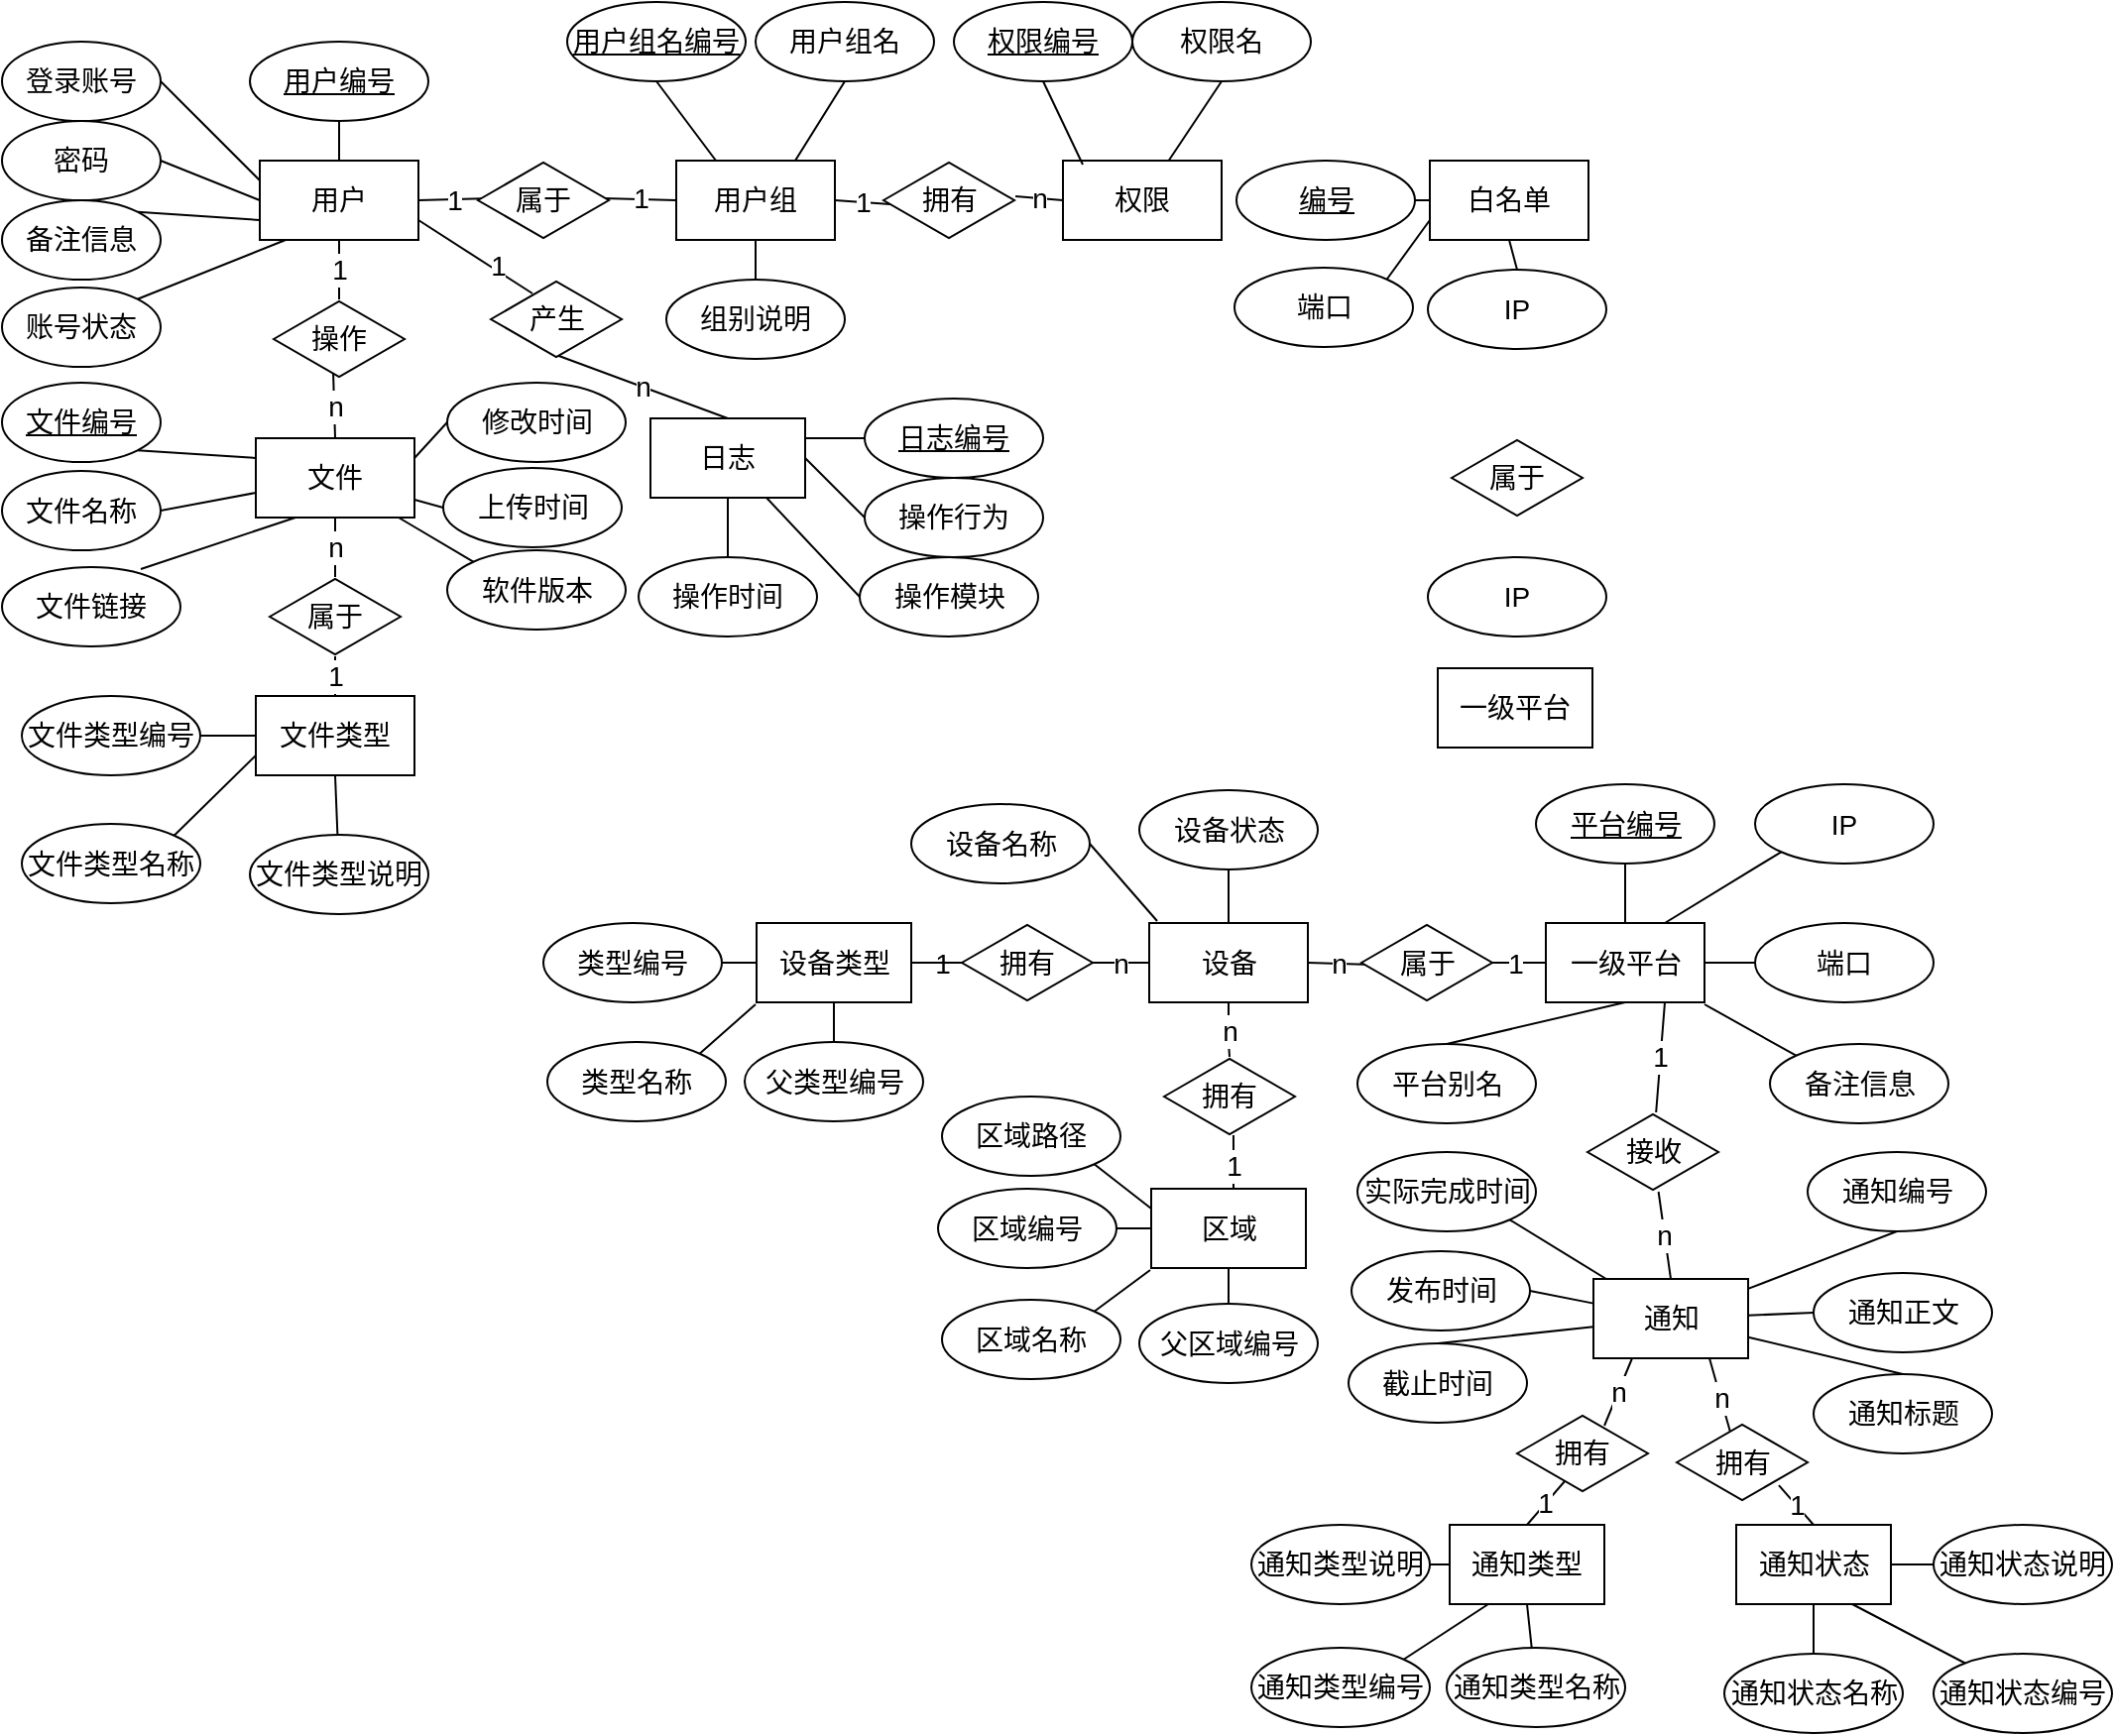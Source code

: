 <mxfile version="10.6.0" type="github"><diagram id="XDSzaD3aUFwX8V5tmFl8" name="ÃÂÃÂÃÂÃÂ§ÃÂÃÂÃÂÃÂ¬ÃÂÃÂÃÂÃÂ¬ 1 ÃÂÃÂÃÂÃÂ©ÃÂÃÂÃÂÃÂ¡ÃÂÃÂÃÂÃÂµ"><mxGraphModel dx="1007" dy="628" grid="1" gridSize="10" guides="1" tooltips="1" connect="1" arrows="1" fold="1" page="1" pageScale="1" pageWidth="850" pageHeight="1100" math="0" shadow="0"><root><mxCell id="0"/><mxCell id="1" parent="0"/><mxCell id="hP7_2OMjeMuY4MbhYQPh-15" value="1" style="edgeStyle=none;rounded=0;orthogonalLoop=1;jettySize=auto;html=1;exitX=1;exitY=0.5;exitDx=0;exitDy=0;entryX=0.106;entryY=0.475;entryDx=0;entryDy=0;entryPerimeter=0;endArrow=none;endFill=0;fontSize=14;" parent="1" source="hP7_2OMjeMuY4MbhYQPh-2" target="hP7_2OMjeMuY4MbhYQPh-14" edge="1"><mxGeometry relative="1" as="geometry"/></mxCell><mxCell id="hP7_2OMjeMuY4MbhYQPh-82" value="1" style="edgeStyle=none;rounded=0;orthogonalLoop=1;jettySize=auto;html=1;exitX=0.5;exitY=1;exitDx=0;exitDy=0;endArrow=none;endFill=0;fontSize=14;" parent="1" source="hP7_2OMjeMuY4MbhYQPh-2" target="hP7_2OMjeMuY4MbhYQPh-79" edge="1"><mxGeometry relative="1" as="geometry"/></mxCell><mxCell id="hP7_2OMjeMuY4MbhYQPh-106" style="edgeStyle=none;rounded=0;orthogonalLoop=1;jettySize=auto;html=1;exitX=1;exitY=0.75;exitDx=0;exitDy=0;entryX=0.318;entryY=0.175;entryDx=0;entryDy=0;entryPerimeter=0;endArrow=none;endFill=0;fontSize=14;" parent="1" source="hP7_2OMjeMuY4MbhYQPh-2" target="hP7_2OMjeMuY4MbhYQPh-91" edge="1"><mxGeometry relative="1" as="geometry"/></mxCell><mxCell id="hP7_2OMjeMuY4MbhYQPh-108" value="1" style="text;html=1;resizable=0;points=[];align=center;verticalAlign=middle;labelBackgroundColor=#ffffff;fontSize=14;" parent="hP7_2OMjeMuY4MbhYQPh-106" vertex="1" connectable="0"><mxGeometry x="0.349" y="2" relative="1" as="geometry"><mxPoint as="offset"/></mxGeometry></mxCell><mxCell id="hP7_2OMjeMuY4MbhYQPh-2" value="用户" style="rounded=0;whiteSpace=wrap;html=1;fontSize=14;" parent="1" vertex="1"><mxGeometry x="150" y="210" width="80" height="40" as="geometry"/></mxCell><mxCell id="hP7_2OMjeMuY4MbhYQPh-6" style="rounded=0;orthogonalLoop=1;jettySize=auto;html=1;exitX=1;exitY=0.5;exitDx=0;exitDy=0;entryX=0;entryY=0.25;entryDx=0;entryDy=0;fontSize=14;endArrow=none;endFill=0;" parent="1" source="hP7_2OMjeMuY4MbhYQPh-3" target="hP7_2OMjeMuY4MbhYQPh-2" edge="1"><mxGeometry relative="1" as="geometry"/></mxCell><mxCell id="hP7_2OMjeMuY4MbhYQPh-3" value="登录账号" style="ellipse;whiteSpace=wrap;html=1;fontSize=14;" parent="1" vertex="1"><mxGeometry x="20" y="150" width="80" height="40" as="geometry"/></mxCell><mxCell id="hP7_2OMjeMuY4MbhYQPh-10" style="edgeStyle=none;rounded=0;orthogonalLoop=1;jettySize=auto;html=1;exitX=1;exitY=0.5;exitDx=0;exitDy=0;entryX=0;entryY=0.5;entryDx=0;entryDy=0;endArrow=none;endFill=0;fontSize=14;" parent="1" source="hP7_2OMjeMuY4MbhYQPh-4" target="hP7_2OMjeMuY4MbhYQPh-2" edge="1"><mxGeometry relative="1" as="geometry"/></mxCell><mxCell id="hP7_2OMjeMuY4MbhYQPh-4" value="密码" style="ellipse;whiteSpace=wrap;html=1;fontSize=14;" parent="1" vertex="1"><mxGeometry x="20" y="190" width="80" height="40" as="geometry"/></mxCell><mxCell id="Vd0oP05xQVPYgFfmYe3G-22" style="edgeStyle=none;rounded=0;orthogonalLoop=1;jettySize=auto;html=1;exitX=1;exitY=0;exitDx=0;exitDy=0;entryX=0;entryY=0.75;entryDx=0;entryDy=0;endArrow=none;endFill=0;fontSize=14;" parent="1" source="hP7_2OMjeMuY4MbhYQPh-5" target="hP7_2OMjeMuY4MbhYQPh-2" edge="1"><mxGeometry relative="1" as="geometry"/></mxCell><mxCell id="hP7_2OMjeMuY4MbhYQPh-5" value="备注信息" style="ellipse;whiteSpace=wrap;html=1;fontSize=14;" parent="1" vertex="1"><mxGeometry x="20" y="230" width="80" height="40" as="geometry"/></mxCell><mxCell id="hP7_2OMjeMuY4MbhYQPh-17" value="1" style="edgeStyle=none;rounded=0;orthogonalLoop=1;jettySize=auto;html=1;exitX=0;exitY=0.5;exitDx=0;exitDy=0;entryX=0.955;entryY=0.475;entryDx=0;entryDy=0;entryPerimeter=0;endArrow=none;endFill=0;fontSize=14;" parent="1" source="hP7_2OMjeMuY4MbhYQPh-11" target="hP7_2OMjeMuY4MbhYQPh-14" edge="1"><mxGeometry relative="1" as="geometry"/></mxCell><mxCell id="hP7_2OMjeMuY4MbhYQPh-31" value="1" style="edgeStyle=none;rounded=0;orthogonalLoop=1;jettySize=auto;html=1;exitX=1;exitY=0.5;exitDx=0;exitDy=0;entryX=0.053;entryY=0.55;entryDx=0;entryDy=0;entryPerimeter=0;endArrow=none;endFill=0;fontSize=14;" parent="1" source="hP7_2OMjeMuY4MbhYQPh-11" target="hP7_2OMjeMuY4MbhYQPh-28" edge="1"><mxGeometry relative="1" as="geometry"/></mxCell><mxCell id="hP7_2OMjeMuY4MbhYQPh-11" value="用户组" style="rounded=0;whiteSpace=wrap;html=1;fontSize=14;" parent="1" vertex="1"><mxGeometry x="360" y="210" width="80" height="40" as="geometry"/></mxCell><mxCell id="hP7_2OMjeMuY4MbhYQPh-14" value="属于" style="html=1;whiteSpace=wrap;aspect=fixed;shape=isoRectangle;fontSize=14;" parent="1" vertex="1"><mxGeometry x="260" y="210" width="66" height="40" as="geometry"/></mxCell><mxCell id="hP7_2OMjeMuY4MbhYQPh-21" style="edgeStyle=none;rounded=0;orthogonalLoop=1;jettySize=auto;html=1;exitX=0.5;exitY=1;exitDx=0;exitDy=0;entryX=0.25;entryY=0;entryDx=0;entryDy=0;endArrow=none;endFill=0;fontSize=14;" parent="1" source="hP7_2OMjeMuY4MbhYQPh-18" target="hP7_2OMjeMuY4MbhYQPh-11" edge="1"><mxGeometry relative="1" as="geometry"/></mxCell><mxCell id="hP7_2OMjeMuY4MbhYQPh-18" value="&lt;u style=&quot;font-size: 14px;&quot;&gt;用户组名编号&lt;/u&gt;" style="ellipse;whiteSpace=wrap;html=1;fontSize=14;" parent="1" vertex="1"><mxGeometry x="305" y="130" width="90" height="40" as="geometry"/></mxCell><mxCell id="hP7_2OMjeMuY4MbhYQPh-22" style="edgeStyle=none;rounded=0;orthogonalLoop=1;jettySize=auto;html=1;exitX=0.5;exitY=1;exitDx=0;exitDy=0;entryX=0.75;entryY=0;entryDx=0;entryDy=0;endArrow=none;endFill=0;fontSize=14;" parent="1" source="hP7_2OMjeMuY4MbhYQPh-20" target="hP7_2OMjeMuY4MbhYQPh-11" edge="1"><mxGeometry relative="1" as="geometry"/></mxCell><mxCell id="hP7_2OMjeMuY4MbhYQPh-20" value="用户组名" style="ellipse;whiteSpace=wrap;html=1;fontSize=14;" parent="1" vertex="1"><mxGeometry x="400" y="130" width="90" height="40" as="geometry"/></mxCell><mxCell id="hP7_2OMjeMuY4MbhYQPh-34" value="n" style="edgeStyle=none;rounded=0;orthogonalLoop=1;jettySize=auto;html=1;exitX=0;exitY=0.5;exitDx=0;exitDy=0;entryX=1.008;entryY=0.45;entryDx=0;entryDy=0;entryPerimeter=0;endArrow=none;endFill=0;fontSize=14;" parent="1" source="hP7_2OMjeMuY4MbhYQPh-23" target="hP7_2OMjeMuY4MbhYQPh-28" edge="1"><mxGeometry relative="1" as="geometry"/></mxCell><mxCell id="hP7_2OMjeMuY4MbhYQPh-23" value="权限" style="rounded=0;whiteSpace=wrap;html=1;fontSize=14;" parent="1" vertex="1"><mxGeometry x="555" y="210" width="80" height="40" as="geometry"/></mxCell><mxCell id="hP7_2OMjeMuY4MbhYQPh-26" style="edgeStyle=none;rounded=0;orthogonalLoop=1;jettySize=auto;html=1;exitX=0.5;exitY=1;exitDx=0;exitDy=0;entryX=0.125;entryY=0.05;entryDx=0;entryDy=0;entryPerimeter=0;endArrow=none;endFill=0;fontSize=14;" parent="1" source="hP7_2OMjeMuY4MbhYQPh-24" target="hP7_2OMjeMuY4MbhYQPh-23" edge="1"><mxGeometry relative="1" as="geometry"/></mxCell><mxCell id="hP7_2OMjeMuY4MbhYQPh-24" value="&lt;u style=&quot;font-size: 14px;&quot;&gt;权限编号&lt;/u&gt;" style="ellipse;whiteSpace=wrap;html=1;fontSize=14;" parent="1" vertex="1"><mxGeometry x="500" y="130" width="90" height="40" as="geometry"/></mxCell><mxCell id="hP7_2OMjeMuY4MbhYQPh-27" style="edgeStyle=none;rounded=0;orthogonalLoop=1;jettySize=auto;html=1;exitX=0.5;exitY=1;exitDx=0;exitDy=0;endArrow=none;endFill=0;fontSize=14;" parent="1" source="hP7_2OMjeMuY4MbhYQPh-25" target="hP7_2OMjeMuY4MbhYQPh-23" edge="1"><mxGeometry relative="1" as="geometry"/></mxCell><mxCell id="hP7_2OMjeMuY4MbhYQPh-25" value="权限名" style="ellipse;whiteSpace=wrap;html=1;fontSize=14;" parent="1" vertex="1"><mxGeometry x="590" y="130" width="90" height="40" as="geometry"/></mxCell><mxCell id="hP7_2OMjeMuY4MbhYQPh-28" value="拥有" style="html=1;whiteSpace=wrap;aspect=fixed;shape=isoRectangle;fontSize=14;" parent="1" vertex="1"><mxGeometry x="464.5" y="210" width="66" height="40" as="geometry"/></mxCell><mxCell id="hP7_2OMjeMuY4MbhYQPh-51" value="n" style="edgeStyle=none;rounded=0;orthogonalLoop=1;jettySize=auto;html=1;exitX=1;exitY=0.5;exitDx=0;exitDy=0;entryX=0.083;entryY=0.525;entryDx=0;entryDy=0;entryPerimeter=0;endArrow=none;endFill=0;fontSize=14;" parent="1" source="hP7_2OMjeMuY4MbhYQPh-35" target="hP7_2OMjeMuY4MbhYQPh-46" edge="1"><mxGeometry relative="1" as="geometry"/></mxCell><mxCell id="Vd0oP05xQVPYgFfmYe3G-6" value="n" style="edgeStyle=orthogonalEdgeStyle;rounded=0;orthogonalLoop=1;jettySize=auto;html=1;exitX=0.5;exitY=1;exitDx=0;exitDy=0;endArrow=none;endFill=0;fontSize=14;" parent="1" source="hP7_2OMjeMuY4MbhYQPh-35" target="Vd0oP05xQVPYgFfmYe3G-3" edge="1"><mxGeometry relative="1" as="geometry"/></mxCell><mxCell id="U-jlq5YdiMdFHVOGbuQI-16" value="n" style="edgeStyle=none;rounded=0;orthogonalLoop=1;jettySize=auto;html=1;exitX=0;exitY=0.5;exitDx=0;exitDy=0;entryX=0.985;entryY=0.5;entryDx=0;entryDy=0;entryPerimeter=0;endArrow=none;endFill=0;fontSize=14;" parent="1" source="hP7_2OMjeMuY4MbhYQPh-35" target="U-jlq5YdiMdFHVOGbuQI-12" edge="1"><mxGeometry relative="1" as="geometry"/></mxCell><mxCell id="hP7_2OMjeMuY4MbhYQPh-35" value="设备" style="rounded=0;whiteSpace=wrap;html=1;fontSize=14;" parent="1" vertex="1"><mxGeometry x="598.5" y="594.5" width="80" height="40" as="geometry"/></mxCell><mxCell id="hP7_2OMjeMuY4MbhYQPh-50" value="1" style="edgeStyle=none;rounded=0;orthogonalLoop=1;jettySize=auto;html=1;exitX=0;exitY=0.5;exitDx=0;exitDy=0;entryX=0.917;entryY=0.5;entryDx=0;entryDy=0;entryPerimeter=0;endArrow=none;endFill=0;fontSize=14;" parent="1" source="hP7_2OMjeMuY4MbhYQPh-36" target="hP7_2OMjeMuY4MbhYQPh-46" edge="1"><mxGeometry relative="1" as="geometry"/></mxCell><mxCell id="kAeRaZRxg1hSXWvqj-4N-22" value="1" style="edgeStyle=none;rounded=0;orthogonalLoop=1;jettySize=auto;html=1;exitX=0.75;exitY=1;exitDx=0;exitDy=0;endArrow=none;endFill=0;fontSize=14;" edge="1" parent="1" source="hP7_2OMjeMuY4MbhYQPh-36" target="kAeRaZRxg1hSXWvqj-4N-21"><mxGeometry relative="1" as="geometry"/></mxCell><mxCell id="hP7_2OMjeMuY4MbhYQPh-36" value="一级平台" style="rounded=0;whiteSpace=wrap;html=1;fontSize=14;" parent="1" vertex="1"><mxGeometry x="798.5" y="594.5" width="80" height="40" as="geometry"/></mxCell><mxCell id="hP7_2OMjeMuY4MbhYQPh-43" style="edgeStyle=none;rounded=0;orthogonalLoop=1;jettySize=auto;html=1;exitX=1;exitY=0.5;exitDx=0;exitDy=0;entryX=0.05;entryY=-0.025;entryDx=0;entryDy=0;entryPerimeter=0;endArrow=none;endFill=0;fontSize=14;" parent="1" source="hP7_2OMjeMuY4MbhYQPh-37" target="hP7_2OMjeMuY4MbhYQPh-35" edge="1"><mxGeometry relative="1" as="geometry"/></mxCell><mxCell id="hP7_2OMjeMuY4MbhYQPh-37" value="设备名称" style="ellipse;whiteSpace=wrap;html=1;fontSize=14;" parent="1" vertex="1"><mxGeometry x="478.5" y="534.5" width="90" height="40" as="geometry"/></mxCell><mxCell id="hP7_2OMjeMuY4MbhYQPh-46" value="属于" style="html=1;whiteSpace=wrap;aspect=fixed;shape=isoRectangle;fontSize=14;" parent="1" vertex="1"><mxGeometry x="705.5" y="594.5" width="66" height="40" as="geometry"/></mxCell><mxCell id="hP7_2OMjeMuY4MbhYQPh-48" value="一级平台" style="rounded=0;whiteSpace=wrap;html=1;fontSize=14;" parent="1" vertex="1"><mxGeometry x="744" y="466" width="78" height="40" as="geometry"/></mxCell><mxCell id="hP7_2OMjeMuY4MbhYQPh-60" style="edgeStyle=none;rounded=0;orthogonalLoop=1;jettySize=auto;html=1;exitX=0.5;exitY=1;exitDx=0;exitDy=0;endArrow=none;endFill=0;fontSize=14;" parent="1" source="hP7_2OMjeMuY4MbhYQPh-52" target="hP7_2OMjeMuY4MbhYQPh-36" edge="1"><mxGeometry relative="1" as="geometry"/></mxCell><mxCell id="hP7_2OMjeMuY4MbhYQPh-52" value="&lt;u style=&quot;font-size: 14px;&quot;&gt;平台编号&lt;/u&gt;" style="ellipse;whiteSpace=wrap;html=1;fontSize=14;" parent="1" vertex="1"><mxGeometry x="793.5" y="524.5" width="90" height="40" as="geometry"/></mxCell><mxCell id="hP7_2OMjeMuY4MbhYQPh-57" style="edgeStyle=none;rounded=0;orthogonalLoop=1;jettySize=auto;html=1;exitX=0.5;exitY=1;exitDx=0;exitDy=0;entryX=0.5;entryY=0;entryDx=0;entryDy=0;endArrow=none;endFill=0;fontSize=14;" parent="1" source="hP7_2OMjeMuY4MbhYQPh-53" target="hP7_2OMjeMuY4MbhYQPh-35" edge="1"><mxGeometry relative="1" as="geometry"/></mxCell><mxCell id="hP7_2OMjeMuY4MbhYQPh-53" value="设备状态" style="ellipse;whiteSpace=wrap;html=1;fontSize=14;" parent="1" vertex="1"><mxGeometry x="593.5" y="527.5" width="90" height="40" as="geometry"/></mxCell><mxCell id="hP7_2OMjeMuY4MbhYQPh-61" style="edgeStyle=none;rounded=0;orthogonalLoop=1;jettySize=auto;html=1;exitX=0;exitY=1;exitDx=0;exitDy=0;entryX=0.75;entryY=0;entryDx=0;entryDy=0;endArrow=none;endFill=0;fontSize=14;" parent="1" source="hP7_2OMjeMuY4MbhYQPh-58" target="hP7_2OMjeMuY4MbhYQPh-36" edge="1"><mxGeometry relative="1" as="geometry"/></mxCell><mxCell id="hP7_2OMjeMuY4MbhYQPh-58" value="IP" style="ellipse;whiteSpace=wrap;html=1;fontSize=14;" parent="1" vertex="1"><mxGeometry x="904" y="524.5" width="90" height="40" as="geometry"/></mxCell><mxCell id="hP7_2OMjeMuY4MbhYQPh-62" style="edgeStyle=none;rounded=0;orthogonalLoop=1;jettySize=auto;html=1;exitX=0;exitY=0.5;exitDx=0;exitDy=0;endArrow=none;endFill=0;fontSize=14;" parent="1" source="hP7_2OMjeMuY4MbhYQPh-59" target="hP7_2OMjeMuY4MbhYQPh-36" edge="1"><mxGeometry relative="1" as="geometry"/></mxCell><mxCell id="hP7_2OMjeMuY4MbhYQPh-59" value="端口" style="ellipse;whiteSpace=wrap;html=1;fontSize=14;" parent="1" vertex="1"><mxGeometry x="904" y="594.5" width="90" height="40" as="geometry"/></mxCell><mxCell id="Vd0oP05xQVPYgFfmYe3G-41" style="edgeStyle=none;rounded=0;orthogonalLoop=1;jettySize=auto;html=1;exitX=0;exitY=0.5;exitDx=0;exitDy=0;entryX=1;entryY=0.5;entryDx=0;entryDy=0;endArrow=none;endFill=0;fontSize=14;" parent="1" source="hP7_2OMjeMuY4MbhYQPh-64" target="Vd0oP05xQVPYgFfmYe3G-36" edge="1"><mxGeometry relative="1" as="geometry"/></mxCell><mxCell id="Vd0oP05xQVPYgFfmYe3G-42" style="edgeStyle=none;rounded=0;orthogonalLoop=1;jettySize=auto;html=1;exitX=0;exitY=0.75;exitDx=0;exitDy=0;entryX=1;entryY=0;entryDx=0;entryDy=0;endArrow=none;endFill=0;fontSize=14;" parent="1" source="hP7_2OMjeMuY4MbhYQPh-64" target="hP7_2OMjeMuY4MbhYQPh-68" edge="1"><mxGeometry relative="1" as="geometry"/></mxCell><mxCell id="Vd0oP05xQVPYgFfmYe3G-43" style="edgeStyle=none;rounded=0;orthogonalLoop=1;jettySize=auto;html=1;exitX=0.5;exitY=1;exitDx=0;exitDy=0;entryX=0.5;entryY=0;entryDx=0;entryDy=0;endArrow=none;endFill=0;fontSize=14;" parent="1" source="hP7_2OMjeMuY4MbhYQPh-64" target="hP7_2OMjeMuY4MbhYQPh-67" edge="1"><mxGeometry relative="1" as="geometry"/></mxCell><mxCell id="hP7_2OMjeMuY4MbhYQPh-64" value="白名单" style="rounded=0;whiteSpace=wrap;html=1;fontSize=14;" parent="1" vertex="1"><mxGeometry x="740" y="210" width="80" height="40" as="geometry"/></mxCell><mxCell id="hP7_2OMjeMuY4MbhYQPh-67" value="IP" style="ellipse;whiteSpace=wrap;html=1;fontSize=14;" parent="1" vertex="1"><mxGeometry x="739" y="265" width="90" height="40" as="geometry"/></mxCell><mxCell id="hP7_2OMjeMuY4MbhYQPh-68" value="端口" style="ellipse;whiteSpace=wrap;html=1;fontSize=14;" parent="1" vertex="1"><mxGeometry x="641.5" y="264" width="90" height="40" as="geometry"/></mxCell><mxCell id="hP7_2OMjeMuY4MbhYQPh-83" value="n" style="edgeStyle=none;rounded=0;orthogonalLoop=1;jettySize=auto;html=1;exitX=0.5;exitY=0;exitDx=0;exitDy=0;entryX=0.455;entryY=0.925;entryDx=0;entryDy=0;entryPerimeter=0;endArrow=none;endFill=0;fontSize=14;" parent="1" source="hP7_2OMjeMuY4MbhYQPh-72" target="hP7_2OMjeMuY4MbhYQPh-79" edge="1"><mxGeometry relative="1" as="geometry"/></mxCell><mxCell id="kAeRaZRxg1hSXWvqj-4N-12" value="n" style="edgeStyle=none;rounded=0;orthogonalLoop=1;jettySize=auto;html=1;exitX=0.5;exitY=1;exitDx=0;exitDy=0;endArrow=none;endFill=0;fontSize=14;" edge="1" parent="1" source="hP7_2OMjeMuY4MbhYQPh-72" target="kAeRaZRxg1hSXWvqj-4N-3"><mxGeometry relative="1" as="geometry"/></mxCell><mxCell id="hP7_2OMjeMuY4MbhYQPh-72" value="文件" style="rounded=0;whiteSpace=wrap;html=1;fontSize=14;" parent="1" vertex="1"><mxGeometry x="148" y="350" width="80" height="40" as="geometry"/></mxCell><mxCell id="hP7_2OMjeMuY4MbhYQPh-73" value="IP" style="ellipse;whiteSpace=wrap;html=1;fontSize=14;" parent="1" vertex="1"><mxGeometry x="739" y="410" width="90" height="40" as="geometry"/></mxCell><mxCell id="hP7_2OMjeMuY4MbhYQPh-85" style="edgeStyle=none;rounded=0;orthogonalLoop=1;jettySize=auto;html=1;exitX=1;exitY=0.5;exitDx=0;exitDy=0;endArrow=none;endFill=0;fontSize=14;" parent="1" source="hP7_2OMjeMuY4MbhYQPh-74" target="hP7_2OMjeMuY4MbhYQPh-72" edge="1"><mxGeometry relative="1" as="geometry"/></mxCell><mxCell id="hP7_2OMjeMuY4MbhYQPh-74" value="文件名称" style="ellipse;whiteSpace=wrap;html=1;fontSize=14;" parent="1" vertex="1"><mxGeometry x="20" y="366.5" width="80" height="40" as="geometry"/></mxCell><mxCell id="hP7_2OMjeMuY4MbhYQPh-86" style="edgeStyle=none;rounded=0;orthogonalLoop=1;jettySize=auto;html=1;exitX=1;exitY=0;exitDx=0;exitDy=0;entryX=0.25;entryY=1;entryDx=0;entryDy=0;endArrow=none;endFill=0;fontSize=14;" parent="1" target="hP7_2OMjeMuY4MbhYQPh-72" edge="1"><mxGeometry relative="1" as="geometry"><mxPoint x="90" y="416" as="sourcePoint"/></mxGeometry></mxCell><mxCell id="hP7_2OMjeMuY4MbhYQPh-78" value="属于" style="html=1;whiteSpace=wrap;aspect=fixed;shape=isoRectangle;fontSize=14;" parent="1" vertex="1"><mxGeometry x="751" y="350" width="66" height="40" as="geometry"/></mxCell><mxCell id="hP7_2OMjeMuY4MbhYQPh-79" value="操作" style="html=1;whiteSpace=wrap;aspect=fixed;shape=isoRectangle;fontSize=14;" parent="1" vertex="1"><mxGeometry x="157" y="280" width="66" height="40" as="geometry"/></mxCell><mxCell id="hP7_2OMjeMuY4MbhYQPh-99" style="edgeStyle=none;rounded=0;orthogonalLoop=1;jettySize=auto;html=1;exitX=0.5;exitY=1;exitDx=0;exitDy=0;endArrow=none;endFill=0;fontSize=14;" parent="1" source="hP7_2OMjeMuY4MbhYQPh-89" target="hP7_2OMjeMuY4MbhYQPh-90" edge="1"><mxGeometry relative="1" as="geometry"/></mxCell><mxCell id="hP7_2OMjeMuY4MbhYQPh-107" value="n" style="edgeStyle=none;rounded=0;orthogonalLoop=1;jettySize=auto;html=1;exitX=0.5;exitY=0;exitDx=0;exitDy=0;entryX=0.5;entryY=0.95;entryDx=0;entryDy=0;entryPerimeter=0;endArrow=none;endFill=0;fontSize=14;" parent="1" source="hP7_2OMjeMuY4MbhYQPh-89" target="hP7_2OMjeMuY4MbhYQPh-91" edge="1"><mxGeometry relative="1" as="geometry"/></mxCell><mxCell id="hP7_2OMjeMuY4MbhYQPh-89" value="日志" style="rounded=0;whiteSpace=wrap;html=1;fontSize=14;" parent="1" vertex="1"><mxGeometry x="347" y="340" width="78" height="40" as="geometry"/></mxCell><mxCell id="hP7_2OMjeMuY4MbhYQPh-90" value="操作时间" style="ellipse;whiteSpace=wrap;html=1;fontSize=14;" parent="1" vertex="1"><mxGeometry x="341" y="410" width="90" height="40" as="geometry"/></mxCell><mxCell id="hP7_2OMjeMuY4MbhYQPh-91" value="产生" style="html=1;whiteSpace=wrap;aspect=fixed;shape=isoRectangle;fontSize=14;" parent="1" vertex="1"><mxGeometry x="266.5" y="270" width="66" height="40" as="geometry"/></mxCell><mxCell id="Vd0oP05xQVPYgFfmYe3G-33" style="edgeStyle=none;rounded=0;orthogonalLoop=1;jettySize=auto;html=1;exitX=0;exitY=0.5;exitDx=0;exitDy=0;entryX=0.75;entryY=1;entryDx=0;entryDy=0;endArrow=none;endFill=0;fontSize=14;" parent="1" source="hP7_2OMjeMuY4MbhYQPh-97" target="hP7_2OMjeMuY4MbhYQPh-89" edge="1"><mxGeometry relative="1" as="geometry"/></mxCell><mxCell id="hP7_2OMjeMuY4MbhYQPh-97" value="操作模块" style="ellipse;whiteSpace=wrap;html=1;fontSize=14;" parent="1" vertex="1"><mxGeometry x="452.5" y="410" width="90" height="40" as="geometry"/></mxCell><mxCell id="hP7_2OMjeMuY4MbhYQPh-103" style="edgeStyle=none;rounded=0;orthogonalLoop=1;jettySize=auto;html=1;exitX=0;exitY=0.5;exitDx=0;exitDy=0;entryX=1;entryY=0.25;entryDx=0;entryDy=0;endArrow=none;endFill=0;fontSize=14;" parent="1" source="hP7_2OMjeMuY4MbhYQPh-98" target="hP7_2OMjeMuY4MbhYQPh-89" edge="1"><mxGeometry relative="1" as="geometry"/></mxCell><mxCell id="hP7_2OMjeMuY4MbhYQPh-98" value="&lt;u style=&quot;font-size: 14px;&quot;&gt;日志编号&lt;/u&gt;" style="ellipse;whiteSpace=wrap;html=1;fontSize=14;" parent="1" vertex="1"><mxGeometry x="455" y="330" width="90" height="40" as="geometry"/></mxCell><mxCell id="kAeRaZRxg1hSXWvqj-4N-45" style="edgeStyle=none;rounded=0;orthogonalLoop=1;jettySize=auto;html=1;exitX=0;exitY=0.5;exitDx=0;exitDy=0;endArrow=none;endFill=0;fontSize=14;" edge="1" parent="1" source="hP7_2OMjeMuY4MbhYQPh-112" target="hP7_2OMjeMuY4MbhYQPh-72"><mxGeometry relative="1" as="geometry"/></mxCell><mxCell id="hP7_2OMjeMuY4MbhYQPh-112" value="上传时间" style="ellipse;whiteSpace=wrap;html=1;fontSize=14;" parent="1" vertex="1"><mxGeometry x="242.5" y="365" width="90" height="40" as="geometry"/></mxCell><mxCell id="hP7_2OMjeMuY4MbhYQPh-115" style="edgeStyle=none;rounded=0;orthogonalLoop=1;jettySize=auto;html=1;exitX=0;exitY=0.5;exitDx=0;exitDy=0;entryX=1;entryY=0.25;entryDx=0;entryDy=0;endArrow=none;endFill=0;fontSize=14;" parent="1" source="hP7_2OMjeMuY4MbhYQPh-114" target="hP7_2OMjeMuY4MbhYQPh-72" edge="1"><mxGeometry relative="1" as="geometry"/></mxCell><mxCell id="hP7_2OMjeMuY4MbhYQPh-114" value="修改时间" style="ellipse;whiteSpace=wrap;html=1;fontSize=14;" parent="1" vertex="1"><mxGeometry x="244.5" y="322" width="90" height="40" as="geometry"/></mxCell><mxCell id="Vd0oP05xQVPYgFfmYe3G-7" value="1" style="edgeStyle=orthogonalEdgeStyle;rounded=0;orthogonalLoop=1;jettySize=auto;html=1;exitX=0.5;exitY=0;exitDx=0;exitDy=0;entryX=0.53;entryY=0.988;entryDx=0;entryDy=0;entryPerimeter=0;endArrow=none;endFill=0;fontSize=14;" parent="1" source="Vd0oP05xQVPYgFfmYe3G-2" target="Vd0oP05xQVPYgFfmYe3G-3" edge="1"><mxGeometry relative="1" as="geometry"/></mxCell><mxCell id="Vd0oP05xQVPYgFfmYe3G-2" value="区域" style="rounded=0;whiteSpace=wrap;html=1;fontSize=14;" parent="1" vertex="1"><mxGeometry x="599.5" y="728.5" width="78" height="40" as="geometry"/></mxCell><mxCell id="Vd0oP05xQVPYgFfmYe3G-3" value="拥有" style="html=1;whiteSpace=wrap;aspect=fixed;shape=isoRectangle;fontSize=14;" parent="1" vertex="1"><mxGeometry x="606" y="662" width="66" height="40" as="geometry"/></mxCell><mxCell id="Vd0oP05xQVPYgFfmYe3G-12" style="rounded=0;orthogonalLoop=1;jettySize=auto;html=1;exitX=1;exitY=0.5;exitDx=0;exitDy=0;endArrow=none;endFill=0;fontSize=14;" parent="1" source="Vd0oP05xQVPYgFfmYe3G-8" target="Vd0oP05xQVPYgFfmYe3G-2" edge="1"><mxGeometry relative="1" as="geometry"/></mxCell><mxCell id="Vd0oP05xQVPYgFfmYe3G-8" value="区域编号" style="ellipse;whiteSpace=wrap;html=1;fontSize=14;" parent="1" vertex="1"><mxGeometry x="492" y="728.5" width="90" height="40" as="geometry"/></mxCell><mxCell id="Vd0oP05xQVPYgFfmYe3G-15" style="edgeStyle=none;rounded=0;orthogonalLoop=1;jettySize=auto;html=1;exitX=1;exitY=0;exitDx=0;exitDy=0;endArrow=none;endFill=0;fontSize=14;" parent="1" source="Vd0oP05xQVPYgFfmYe3G-9" edge="1"><mxGeometry relative="1" as="geometry"><mxPoint x="599" y="769.5" as="targetPoint"/></mxGeometry></mxCell><mxCell id="Vd0oP05xQVPYgFfmYe3G-9" value="区域名称" style="ellipse;whiteSpace=wrap;html=1;fontSize=14;" parent="1" vertex="1"><mxGeometry x="494" y="784.5" width="90" height="40" as="geometry"/></mxCell><mxCell id="Vd0oP05xQVPYgFfmYe3G-16" style="edgeStyle=none;rounded=0;orthogonalLoop=1;jettySize=auto;html=1;exitX=0.5;exitY=0;exitDx=0;exitDy=0;entryX=0.5;entryY=1;entryDx=0;entryDy=0;endArrow=none;endFill=0;fontSize=14;" parent="1" source="Vd0oP05xQVPYgFfmYe3G-10" target="Vd0oP05xQVPYgFfmYe3G-2" edge="1"><mxGeometry relative="1" as="geometry"/></mxCell><mxCell id="Vd0oP05xQVPYgFfmYe3G-10" value="父区域编号" style="ellipse;whiteSpace=wrap;html=1;fontSize=14;" parent="1" vertex="1"><mxGeometry x="593.5" y="786.5" width="90" height="40" as="geometry"/></mxCell><mxCell id="kAeRaZRxg1hSXWvqj-4N-20" style="edgeStyle=none;rounded=0;orthogonalLoop=1;jettySize=auto;html=1;exitX=1;exitY=1;exitDx=0;exitDy=0;entryX=0;entryY=0.25;entryDx=0;entryDy=0;endArrow=none;endFill=0;fontSize=14;" edge="1" parent="1" source="Vd0oP05xQVPYgFfmYe3G-11" target="Vd0oP05xQVPYgFfmYe3G-2"><mxGeometry relative="1" as="geometry"/></mxCell><mxCell id="Vd0oP05xQVPYgFfmYe3G-11" value="区域路径" style="ellipse;whiteSpace=wrap;html=1;fontSize=14;" parent="1" vertex="1"><mxGeometry x="494" y="682" width="90" height="40" as="geometry"/></mxCell><mxCell id="Vd0oP05xQVPYgFfmYe3G-21" style="edgeStyle=none;rounded=0;orthogonalLoop=1;jettySize=auto;html=1;exitX=1;exitY=0;exitDx=0;exitDy=0;entryX=0.163;entryY=1;entryDx=0;entryDy=0;entryPerimeter=0;endArrow=none;endFill=0;fontSize=14;" parent="1" source="Vd0oP05xQVPYgFfmYe3G-18" target="hP7_2OMjeMuY4MbhYQPh-2" edge="1"><mxGeometry relative="1" as="geometry"/></mxCell><mxCell id="Vd0oP05xQVPYgFfmYe3G-18" value="账号状态" style="ellipse;whiteSpace=wrap;html=1;fontSize=14;" parent="1" vertex="1"><mxGeometry x="20" y="274" width="80" height="40" as="geometry"/></mxCell><mxCell id="Vd0oP05xQVPYgFfmYe3G-24" style="edgeStyle=none;rounded=0;orthogonalLoop=1;jettySize=auto;html=1;exitX=0.5;exitY=1;exitDx=0;exitDy=0;entryX=0.5;entryY=0;entryDx=0;entryDy=0;endArrow=none;endFill=0;fontSize=14;" parent="1" source="Vd0oP05xQVPYgFfmYe3G-23" target="hP7_2OMjeMuY4MbhYQPh-2" edge="1"><mxGeometry relative="1" as="geometry"/></mxCell><mxCell id="Vd0oP05xQVPYgFfmYe3G-23" value="&lt;u style=&quot;font-size: 14px;&quot;&gt;用户编号&lt;/u&gt;" style="ellipse;whiteSpace=wrap;html=1;fontSize=14;" parent="1" vertex="1"><mxGeometry x="145" y="150" width="90" height="40" as="geometry"/></mxCell><mxCell id="Vd0oP05xQVPYgFfmYe3G-31" style="edgeStyle=none;rounded=0;orthogonalLoop=1;jettySize=auto;html=1;exitX=1;exitY=1;exitDx=0;exitDy=0;entryX=0;entryY=0.25;entryDx=0;entryDy=0;endArrow=none;endFill=0;fontSize=14;" parent="1" source="Vd0oP05xQVPYgFfmYe3G-30" target="hP7_2OMjeMuY4MbhYQPh-72" edge="1"><mxGeometry relative="1" as="geometry"/></mxCell><mxCell id="Vd0oP05xQVPYgFfmYe3G-30" value="&lt;u style=&quot;font-size: 14px;&quot;&gt;文件编号&lt;/u&gt;" style="ellipse;whiteSpace=wrap;html=1;fontSize=14;" parent="1" vertex="1"><mxGeometry x="20" y="322" width="80" height="40" as="geometry"/></mxCell><mxCell id="Vd0oP05xQVPYgFfmYe3G-34" style="edgeStyle=none;rounded=0;orthogonalLoop=1;jettySize=auto;html=1;exitX=0;exitY=0.5;exitDx=0;exitDy=0;entryX=1;entryY=0.5;entryDx=0;entryDy=0;endArrow=none;endFill=0;fontSize=14;" parent="1" source="Vd0oP05xQVPYgFfmYe3G-32" target="hP7_2OMjeMuY4MbhYQPh-89" edge="1"><mxGeometry relative="1" as="geometry"/></mxCell><mxCell id="Vd0oP05xQVPYgFfmYe3G-32" value="操作行为" style="ellipse;whiteSpace=wrap;html=1;fontSize=14;" parent="1" vertex="1"><mxGeometry x="455" y="370" width="90" height="40" as="geometry"/></mxCell><mxCell id="Vd0oP05xQVPYgFfmYe3G-36" value="&lt;u style=&quot;font-size: 14px;&quot;&gt;编号&lt;/u&gt;" style="ellipse;whiteSpace=wrap;html=1;fontSize=14;" parent="1" vertex="1"><mxGeometry x="642.5" y="210" width="90" height="40" as="geometry"/></mxCell><mxCell id="Vd0oP05xQVPYgFfmYe3G-45" style="edgeStyle=none;rounded=0;orthogonalLoop=1;jettySize=auto;html=1;exitX=0.5;exitY=0;exitDx=0;exitDy=0;entryX=0.5;entryY=1;entryDx=0;entryDy=0;endArrow=none;endFill=0;fontSize=14;" parent="1" source="Vd0oP05xQVPYgFfmYe3G-44" target="hP7_2OMjeMuY4MbhYQPh-36" edge="1"><mxGeometry relative="1" as="geometry"/></mxCell><mxCell id="Vd0oP05xQVPYgFfmYe3G-44" value="平台别名" style="ellipse;whiteSpace=wrap;html=1;fontSize=14;" parent="1" vertex="1"><mxGeometry x="703.5" y="655.5" width="90" height="40" as="geometry"/></mxCell><mxCell id="x4wSekgPbSL-Pgzjq6-B-8" style="edgeStyle=none;rounded=0;orthogonalLoop=1;jettySize=auto;html=1;exitX=0.5;exitY=0;exitDx=0;exitDy=0;entryX=0.5;entryY=1;entryDx=0;entryDy=0;endArrow=none;endFill=0;fontSize=14;" parent="1" source="x4wSekgPbSL-Pgzjq6-B-2" target="hP7_2OMjeMuY4MbhYQPh-11" edge="1"><mxGeometry relative="1" as="geometry"/></mxCell><mxCell id="x4wSekgPbSL-Pgzjq6-B-2" value="组别说明" style="ellipse;whiteSpace=wrap;html=1;fontSize=14;" parent="1" vertex="1"><mxGeometry x="355" y="270" width="90" height="40" as="geometry"/></mxCell><mxCell id="U-jlq5YdiMdFHVOGbuQI-17" value="1" style="edgeStyle=none;rounded=0;orthogonalLoop=1;jettySize=auto;html=1;exitX=1;exitY=0.5;exitDx=0;exitDy=0;entryX=0.076;entryY=0.5;entryDx=0;entryDy=0;entryPerimeter=0;endArrow=none;endFill=0;fontSize=14;" parent="1" source="U-jlq5YdiMdFHVOGbuQI-3" target="U-jlq5YdiMdFHVOGbuQI-12" edge="1"><mxGeometry relative="1" as="geometry"/></mxCell><mxCell id="U-jlq5YdiMdFHVOGbuQI-3" value="设备类型" style="rounded=0;whiteSpace=wrap;html=1;fontSize=14;" parent="1" vertex="1"><mxGeometry x="400.5" y="594.5" width="78" height="40" as="geometry"/></mxCell><mxCell id="U-jlq5YdiMdFHVOGbuQI-4" style="rounded=0;orthogonalLoop=1;jettySize=auto;html=1;exitX=1;exitY=0.5;exitDx=0;exitDy=0;endArrow=none;endFill=0;fontSize=14;" parent="1" source="U-jlq5YdiMdFHVOGbuQI-5" target="U-jlq5YdiMdFHVOGbuQI-3" edge="1"><mxGeometry relative="1" as="geometry"/></mxCell><mxCell id="U-jlq5YdiMdFHVOGbuQI-5" value="类型编号" style="ellipse;whiteSpace=wrap;html=1;fontSize=14;" parent="1" vertex="1"><mxGeometry x="293" y="594.5" width="90" height="40" as="geometry"/></mxCell><mxCell id="U-jlq5YdiMdFHVOGbuQI-6" style="edgeStyle=none;rounded=0;orthogonalLoop=1;jettySize=auto;html=1;exitX=1;exitY=0;exitDx=0;exitDy=0;endArrow=none;endFill=0;fontSize=14;" parent="1" source="U-jlq5YdiMdFHVOGbuQI-7" edge="1"><mxGeometry relative="1" as="geometry"><mxPoint x="400" y="635.5" as="targetPoint"/></mxGeometry></mxCell><mxCell id="U-jlq5YdiMdFHVOGbuQI-7" value="类型名称" style="ellipse;whiteSpace=wrap;html=1;fontSize=14;" parent="1" vertex="1"><mxGeometry x="295" y="654.5" width="90" height="40" as="geometry"/></mxCell><mxCell id="U-jlq5YdiMdFHVOGbuQI-18" value="" style="edgeStyle=none;rounded=0;orthogonalLoop=1;jettySize=auto;html=1;endArrow=none;endFill=0;fontSize=14;" parent="1" source="U-jlq5YdiMdFHVOGbuQI-12" target="U-jlq5YdiMdFHVOGbuQI-3" edge="1"><mxGeometry relative="1" as="geometry"/></mxCell><mxCell id="U-jlq5YdiMdFHVOGbuQI-12" value="拥有" style="html=1;whiteSpace=wrap;aspect=fixed;shape=isoRectangle;fontSize=14;" parent="1" vertex="1"><mxGeometry x="504" y="594.5" width="66" height="40" as="geometry"/></mxCell><mxCell id="U-jlq5YdiMdFHVOGbuQI-20" style="edgeStyle=none;rounded=0;orthogonalLoop=1;jettySize=auto;html=1;exitX=0.5;exitY=0;exitDx=0;exitDy=0;entryX=0.5;entryY=1;entryDx=0;entryDy=0;endArrow=none;endFill=0;fontSize=14;" parent="1" source="U-jlq5YdiMdFHVOGbuQI-19" target="U-jlq5YdiMdFHVOGbuQI-3" edge="1"><mxGeometry relative="1" as="geometry"/></mxCell><mxCell id="U-jlq5YdiMdFHVOGbuQI-19" value="父类型编号" style="ellipse;whiteSpace=wrap;html=1;fontSize=14;" parent="1" vertex="1"><mxGeometry x="394.5" y="654.5" width="90" height="40" as="geometry"/></mxCell><mxCell id="CM_Ldrsz31mgglkKsJDn-35" style="edgeStyle=none;rounded=0;orthogonalLoop=1;jettySize=auto;html=1;exitX=1;exitY=0.5;exitDx=0;exitDy=0;endArrow=none;endFill=0;fontSize=14;" parent="1" source="CM_Ldrsz31mgglkKsJDn-5" target="CM_Ldrsz31mgglkKsJDn-15" edge="1"><mxGeometry relative="1" as="geometry"/></mxCell><mxCell id="CM_Ldrsz31mgglkKsJDn-5" value="发布时间" style="ellipse;whiteSpace=wrap;html=1;fontSize=14;" parent="1" vertex="1"><mxGeometry x="700.5" y="760" width="90" height="40" as="geometry"/></mxCell><mxCell id="CM_Ldrsz31mgglkKsJDn-33" style="edgeStyle=none;rounded=0;orthogonalLoop=1;jettySize=auto;html=1;exitX=1;exitY=1;exitDx=0;exitDy=0;endArrow=none;endFill=0;fontSize=14;" parent="1" source="CM_Ldrsz31mgglkKsJDn-7" target="CM_Ldrsz31mgglkKsJDn-15" edge="1"><mxGeometry relative="1" as="geometry"/></mxCell><mxCell id="CM_Ldrsz31mgglkKsJDn-7" value="实际完成时间" style="ellipse;whiteSpace=wrap;html=1;fontSize=14;" parent="1" vertex="1"><mxGeometry x="703.5" y="710" width="90" height="40" as="geometry"/></mxCell><mxCell id="kAeRaZRxg1hSXWvqj-4N-14" style="edgeStyle=none;rounded=0;orthogonalLoop=1;jettySize=auto;html=1;exitX=0.5;exitY=0;exitDx=0;exitDy=0;endArrow=none;endFill=0;fontSize=14;" edge="1" parent="1" source="CM_Ldrsz31mgglkKsJDn-8" target="CM_Ldrsz31mgglkKsJDn-15"><mxGeometry relative="1" as="geometry"/></mxCell><mxCell id="CM_Ldrsz31mgglkKsJDn-8" value="截止时间" style="ellipse;whiteSpace=wrap;html=1;fontSize=14;" parent="1" vertex="1"><mxGeometry x="699" y="806.5" width="90" height="40" as="geometry"/></mxCell><mxCell id="kAeRaZRxg1hSXWvqj-4N-23" value="n" style="edgeStyle=none;rounded=0;orthogonalLoop=1;jettySize=auto;html=1;exitX=0.5;exitY=0;exitDx=0;exitDy=0;endArrow=none;endFill=0;fontSize=14;" edge="1" parent="1" source="CM_Ldrsz31mgglkKsJDn-15" target="kAeRaZRxg1hSXWvqj-4N-21"><mxGeometry relative="1" as="geometry"/></mxCell><mxCell id="kAeRaZRxg1hSXWvqj-4N-37" value="n" style="edgeStyle=none;rounded=0;orthogonalLoop=1;jettySize=auto;html=1;exitX=0.25;exitY=1;exitDx=0;exitDy=0;entryX=0.667;entryY=0.15;entryDx=0;entryDy=0;entryPerimeter=0;endArrow=none;endFill=0;fontSize=14;" edge="1" parent="1" source="CM_Ldrsz31mgglkKsJDn-15" target="kAeRaZRxg1hSXWvqj-4N-31"><mxGeometry relative="1" as="geometry"/></mxCell><mxCell id="kAeRaZRxg1hSXWvqj-4N-43" value="n" style="edgeStyle=none;rounded=0;orthogonalLoop=1;jettySize=auto;html=1;exitX=0.75;exitY=1;exitDx=0;exitDy=0;entryX=0.417;entryY=0.163;entryDx=0;entryDy=0;entryPerimeter=0;endArrow=none;endFill=0;fontSize=14;" edge="1" parent="1" source="CM_Ldrsz31mgglkKsJDn-15" target="kAeRaZRxg1hSXWvqj-4N-38"><mxGeometry relative="1" as="geometry"/></mxCell><mxCell id="CM_Ldrsz31mgglkKsJDn-15" value="通知" style="rounded=0;whiteSpace=wrap;html=1;fontSize=14;" parent="1" vertex="1"><mxGeometry x="822.5" y="774" width="78" height="40" as="geometry"/></mxCell><mxCell id="CM_Ldrsz31mgglkKsJDn-19" style="edgeStyle=none;rounded=0;orthogonalLoop=1;jettySize=auto;html=1;exitX=0.5;exitY=1;exitDx=0;exitDy=0;endArrow=none;endFill=0;fontSize=14;" parent="1" source="CM_Ldrsz31mgglkKsJDn-16" target="CM_Ldrsz31mgglkKsJDn-15" edge="1"><mxGeometry relative="1" as="geometry"/></mxCell><mxCell id="CM_Ldrsz31mgglkKsJDn-16" value="通知编号" style="ellipse;whiteSpace=wrap;html=1;fontSize=14;" parent="1" vertex="1"><mxGeometry x="930.5" y="710" width="90" height="40" as="geometry"/></mxCell><mxCell id="CM_Ldrsz31mgglkKsJDn-21" style="edgeStyle=none;rounded=0;orthogonalLoop=1;jettySize=auto;html=1;exitX=0.5;exitY=0;exitDx=0;exitDy=0;endArrow=none;endFill=0;fontSize=14;" parent="1" source="CM_Ldrsz31mgglkKsJDn-17" target="CM_Ldrsz31mgglkKsJDn-15" edge="1"><mxGeometry relative="1" as="geometry"/></mxCell><mxCell id="CM_Ldrsz31mgglkKsJDn-17" value="通知标题" style="ellipse;whiteSpace=wrap;html=1;fontSize=14;" parent="1" vertex="1"><mxGeometry x="933.5" y="822" width="90" height="40" as="geometry"/></mxCell><mxCell id="CM_Ldrsz31mgglkKsJDn-20" style="edgeStyle=none;rounded=0;orthogonalLoop=1;jettySize=auto;html=1;exitX=0;exitY=0.5;exitDx=0;exitDy=0;endArrow=none;endFill=0;fontSize=14;" parent="1" source="CM_Ldrsz31mgglkKsJDn-18" target="CM_Ldrsz31mgglkKsJDn-15" edge="1"><mxGeometry relative="1" as="geometry"/></mxCell><mxCell id="CM_Ldrsz31mgglkKsJDn-18" value="通知正文" style="ellipse;whiteSpace=wrap;html=1;fontSize=14;" parent="1" vertex="1"><mxGeometry x="933.5" y="771" width="90" height="40" as="geometry"/></mxCell><mxCell id="CM_Ldrsz31mgglkKsJDn-24" style="edgeStyle=none;rounded=0;orthogonalLoop=1;jettySize=auto;html=1;exitX=0;exitY=0;exitDx=0;exitDy=0;endArrow=none;endFill=0;fontSize=14;" parent="1" source="CM_Ldrsz31mgglkKsJDn-22" edge="1"><mxGeometry relative="1" as="geometry"><mxPoint x="878.5" y="635.5" as="targetPoint"/></mxGeometry></mxCell><mxCell id="CM_Ldrsz31mgglkKsJDn-22" value="备注信息" style="ellipse;whiteSpace=wrap;html=1;fontSize=14;" parent="1" vertex="1"><mxGeometry x="911.5" y="655.5" width="90" height="40" as="geometry"/></mxCell><mxCell id="kAeRaZRxg1hSXWvqj-4N-27" style="edgeStyle=none;rounded=0;orthogonalLoop=1;jettySize=auto;html=1;exitX=0.5;exitY=1;exitDx=0;exitDy=0;endArrow=none;endFill=0;fontSize=14;" edge="1" parent="1" source="CM_Ldrsz31mgglkKsJDn-42" target="CM_Ldrsz31mgglkKsJDn-45"><mxGeometry relative="1" as="geometry"/></mxCell><mxCell id="kAeRaZRxg1hSXWvqj-4N-34" value="1" style="edgeStyle=none;rounded=0;orthogonalLoop=1;jettySize=auto;html=1;exitX=0.5;exitY=0;exitDx=0;exitDy=0;entryX=0.364;entryY=0.85;entryDx=0;entryDy=0;entryPerimeter=0;endArrow=none;endFill=0;fontSize=14;" edge="1" parent="1" source="CM_Ldrsz31mgglkKsJDn-42" target="kAeRaZRxg1hSXWvqj-4N-31"><mxGeometry relative="1" as="geometry"/></mxCell><mxCell id="CM_Ldrsz31mgglkKsJDn-42" value="通知类型" style="rounded=0;whiteSpace=wrap;html=1;fontSize=14;" parent="1" vertex="1"><mxGeometry x="750" y="898" width="78" height="40" as="geometry"/></mxCell><mxCell id="CM_Ldrsz31mgglkKsJDn-44" style="edgeStyle=none;rounded=0;orthogonalLoop=1;jettySize=auto;html=1;exitX=1;exitY=0;exitDx=0;exitDy=0;entryX=0.25;entryY=1;entryDx=0;entryDy=0;endArrow=none;endFill=0;fontSize=14;" parent="1" source="CM_Ldrsz31mgglkKsJDn-43" target="CM_Ldrsz31mgglkKsJDn-42" edge="1"><mxGeometry relative="1" as="geometry"/></mxCell><mxCell id="CM_Ldrsz31mgglkKsJDn-43" value="通知类型编号" style="ellipse;whiteSpace=wrap;html=1;fontSize=14;" parent="1" vertex="1"><mxGeometry x="650" y="960" width="90" height="40" as="geometry"/></mxCell><mxCell id="CM_Ldrsz31mgglkKsJDn-45" value="通知类型名称" style="ellipse;whiteSpace=wrap;html=1;fontSize=14;" parent="1" vertex="1"><mxGeometry x="748.5" y="960" width="90" height="40" as="geometry"/></mxCell><mxCell id="CM_Ldrsz31mgglkKsJDn-48" style="edgeStyle=none;rounded=0;orthogonalLoop=1;jettySize=auto;html=1;exitX=1;exitY=0.5;exitDx=0;exitDy=0;endArrow=none;endFill=0;fontSize=14;" parent="1" source="CM_Ldrsz31mgglkKsJDn-47" target="CM_Ldrsz31mgglkKsJDn-42" edge="1"><mxGeometry relative="1" as="geometry"/></mxCell><mxCell id="CM_Ldrsz31mgglkKsJDn-47" value="通知类型说明" style="ellipse;whiteSpace=wrap;html=1;fontSize=14;" parent="1" vertex="1"><mxGeometry x="650" y="898" width="90" height="40" as="geometry"/></mxCell><mxCell id="kAeRaZRxg1hSXWvqj-4N-1" value="文件链接" style="ellipse;whiteSpace=wrap;html=1;fontSize=14;" vertex="1" parent="1"><mxGeometry x="20" y="415" width="90" height="40" as="geometry"/></mxCell><mxCell id="kAeRaZRxg1hSXWvqj-4N-3" value="属于" style="html=1;whiteSpace=wrap;aspect=fixed;shape=isoRectangle;fontSize=14;" vertex="1" parent="1"><mxGeometry x="155" y="420" width="66" height="40" as="geometry"/></mxCell><mxCell id="kAeRaZRxg1hSXWvqj-4N-8" style="rounded=0;orthogonalLoop=1;jettySize=auto;html=1;exitX=0;exitY=0.5;exitDx=0;exitDy=0;entryX=1;entryY=0.5;entryDx=0;entryDy=0;endArrow=none;endFill=0;fontSize=14;" edge="1" parent="1" source="kAeRaZRxg1hSXWvqj-4N-4" target="kAeRaZRxg1hSXWvqj-4N-5"><mxGeometry relative="1" as="geometry"/></mxCell><mxCell id="kAeRaZRxg1hSXWvqj-4N-10" style="edgeStyle=none;rounded=0;orthogonalLoop=1;jettySize=auto;html=1;exitX=0.5;exitY=1;exitDx=0;exitDy=0;endArrow=none;endFill=0;fontSize=14;" edge="1" parent="1" source="kAeRaZRxg1hSXWvqj-4N-4" target="kAeRaZRxg1hSXWvqj-4N-6"><mxGeometry relative="1" as="geometry"/></mxCell><mxCell id="kAeRaZRxg1hSXWvqj-4N-13" value="1" style="edgeStyle=none;rounded=0;orthogonalLoop=1;jettySize=auto;html=1;exitX=0.5;exitY=0;exitDx=0;exitDy=0;endArrow=none;endFill=0;fontSize=14;" edge="1" parent="1" source="kAeRaZRxg1hSXWvqj-4N-4" target="kAeRaZRxg1hSXWvqj-4N-3"><mxGeometry relative="1" as="geometry"/></mxCell><mxCell id="kAeRaZRxg1hSXWvqj-4N-4" value="文件类型" style="rounded=0;whiteSpace=wrap;html=1;fontSize=14;" vertex="1" parent="1"><mxGeometry x="148" y="480" width="80" height="40" as="geometry"/></mxCell><mxCell id="kAeRaZRxg1hSXWvqj-4N-5" value="文件类型编号" style="ellipse;whiteSpace=wrap;html=1;fontSize=14;" vertex="1" parent="1"><mxGeometry x="30" y="480" width="90" height="40" as="geometry"/></mxCell><mxCell id="kAeRaZRxg1hSXWvqj-4N-6" value="文件类型说明" style="ellipse;whiteSpace=wrap;html=1;fontSize=14;" vertex="1" parent="1"><mxGeometry x="145" y="550" width="90" height="40" as="geometry"/></mxCell><mxCell id="kAeRaZRxg1hSXWvqj-4N-9" style="rounded=0;orthogonalLoop=1;jettySize=auto;html=1;exitX=1;exitY=0;exitDx=0;exitDy=0;entryX=0;entryY=0.75;entryDx=0;entryDy=0;endArrow=none;endFill=0;fontSize=14;" edge="1" parent="1" source="kAeRaZRxg1hSXWvqj-4N-7" target="kAeRaZRxg1hSXWvqj-4N-4"><mxGeometry relative="1" as="geometry"/></mxCell><mxCell id="kAeRaZRxg1hSXWvqj-4N-7" value="文件类型名称" style="ellipse;whiteSpace=wrap;html=1;fontSize=14;" vertex="1" parent="1"><mxGeometry x="30" y="544.5" width="90" height="40" as="geometry"/></mxCell><mxCell id="kAeRaZRxg1hSXWvqj-4N-28" style="edgeStyle=none;rounded=0;orthogonalLoop=1;jettySize=auto;html=1;exitX=1;exitY=0.5;exitDx=0;exitDy=0;entryX=0;entryY=0.5;entryDx=0;entryDy=0;endArrow=none;endFill=0;fontSize=14;" edge="1" parent="1" source="kAeRaZRxg1hSXWvqj-4N-17" target="kAeRaZRxg1hSXWvqj-4N-26"><mxGeometry relative="1" as="geometry"/></mxCell><mxCell id="kAeRaZRxg1hSXWvqj-4N-30" style="edgeStyle=none;rounded=0;orthogonalLoop=1;jettySize=auto;html=1;exitX=0.75;exitY=1;exitDx=0;exitDy=0;endArrow=none;endFill=0;fontSize=14;" edge="1" parent="1" source="kAeRaZRxg1hSXWvqj-4N-17" target="kAeRaZRxg1hSXWvqj-4N-29"><mxGeometry relative="1" as="geometry"/></mxCell><mxCell id="kAeRaZRxg1hSXWvqj-4N-42" value="1" style="edgeStyle=none;rounded=0;orthogonalLoop=1;jettySize=auto;html=1;exitX=0.5;exitY=0;exitDx=0;exitDy=0;entryX=0.78;entryY=0.788;entryDx=0;entryDy=0;entryPerimeter=0;endArrow=none;endFill=0;fontSize=14;" edge="1" parent="1" source="kAeRaZRxg1hSXWvqj-4N-17" target="kAeRaZRxg1hSXWvqj-4N-38"><mxGeometry relative="1" as="geometry"/></mxCell><mxCell id="kAeRaZRxg1hSXWvqj-4N-17" value="通知状态" style="rounded=0;whiteSpace=wrap;html=1;fontSize=14;" vertex="1" parent="1"><mxGeometry x="894.5" y="898" width="78" height="40" as="geometry"/></mxCell><mxCell id="kAeRaZRxg1hSXWvqj-4N-21" value="接收" style="html=1;whiteSpace=wrap;aspect=fixed;shape=isoRectangle;fontSize=14;" vertex="1" parent="1"><mxGeometry x="819.5" y="690" width="66" height="40" as="geometry"/></mxCell><mxCell id="kAeRaZRxg1hSXWvqj-4N-25" style="edgeStyle=none;rounded=0;orthogonalLoop=1;jettySize=auto;html=1;exitX=0.5;exitY=0;exitDx=0;exitDy=0;endArrow=none;endFill=0;fontSize=14;" edge="1" parent="1" source="kAeRaZRxg1hSXWvqj-4N-24" target="kAeRaZRxg1hSXWvqj-4N-17"><mxGeometry relative="1" as="geometry"/></mxCell><mxCell id="kAeRaZRxg1hSXWvqj-4N-24" value="通知状态名称" style="ellipse;whiteSpace=wrap;html=1;fontSize=14;" vertex="1" parent="1"><mxGeometry x="888.5" y="963" width="90" height="40" as="geometry"/></mxCell><mxCell id="kAeRaZRxg1hSXWvqj-4N-26" value="通知状态说明" style="ellipse;whiteSpace=wrap;html=1;fontSize=14;" vertex="1" parent="1"><mxGeometry x="994" y="898" width="90" height="40" as="geometry"/></mxCell><mxCell id="kAeRaZRxg1hSXWvqj-4N-29" value="通知状态编号" style="ellipse;whiteSpace=wrap;html=1;fontSize=14;" vertex="1" parent="1"><mxGeometry x="994" y="963" width="90" height="40" as="geometry"/></mxCell><mxCell id="kAeRaZRxg1hSXWvqj-4N-31" value="拥有" style="html=1;whiteSpace=wrap;aspect=fixed;shape=isoRectangle;fontSize=14;" vertex="1" parent="1"><mxGeometry x="784" y="842" width="66" height="40" as="geometry"/></mxCell><mxCell id="kAeRaZRxg1hSXWvqj-4N-38" value="拥有" style="html=1;whiteSpace=wrap;aspect=fixed;shape=isoRectangle;fontSize=14;" vertex="1" parent="1"><mxGeometry x="864.5" y="846.5" width="66" height="40" as="geometry"/></mxCell><mxCell id="kAeRaZRxg1hSXWvqj-4N-47" style="edgeStyle=none;rounded=0;orthogonalLoop=1;jettySize=auto;html=1;exitX=0;exitY=0;exitDx=0;exitDy=0;entryX=0.9;entryY=1;entryDx=0;entryDy=0;entryPerimeter=0;endArrow=none;endFill=0;fontSize=14;" edge="1" parent="1" source="kAeRaZRxg1hSXWvqj-4N-46" target="hP7_2OMjeMuY4MbhYQPh-72"><mxGeometry relative="1" as="geometry"/></mxCell><mxCell id="kAeRaZRxg1hSXWvqj-4N-46" value="软件版本" style="ellipse;whiteSpace=wrap;html=1;fontSize=14;" vertex="1" parent="1"><mxGeometry x="244.5" y="406.5" width="90" height="40" as="geometry"/></mxCell></root></mxGraphModel></diagram></mxfile>